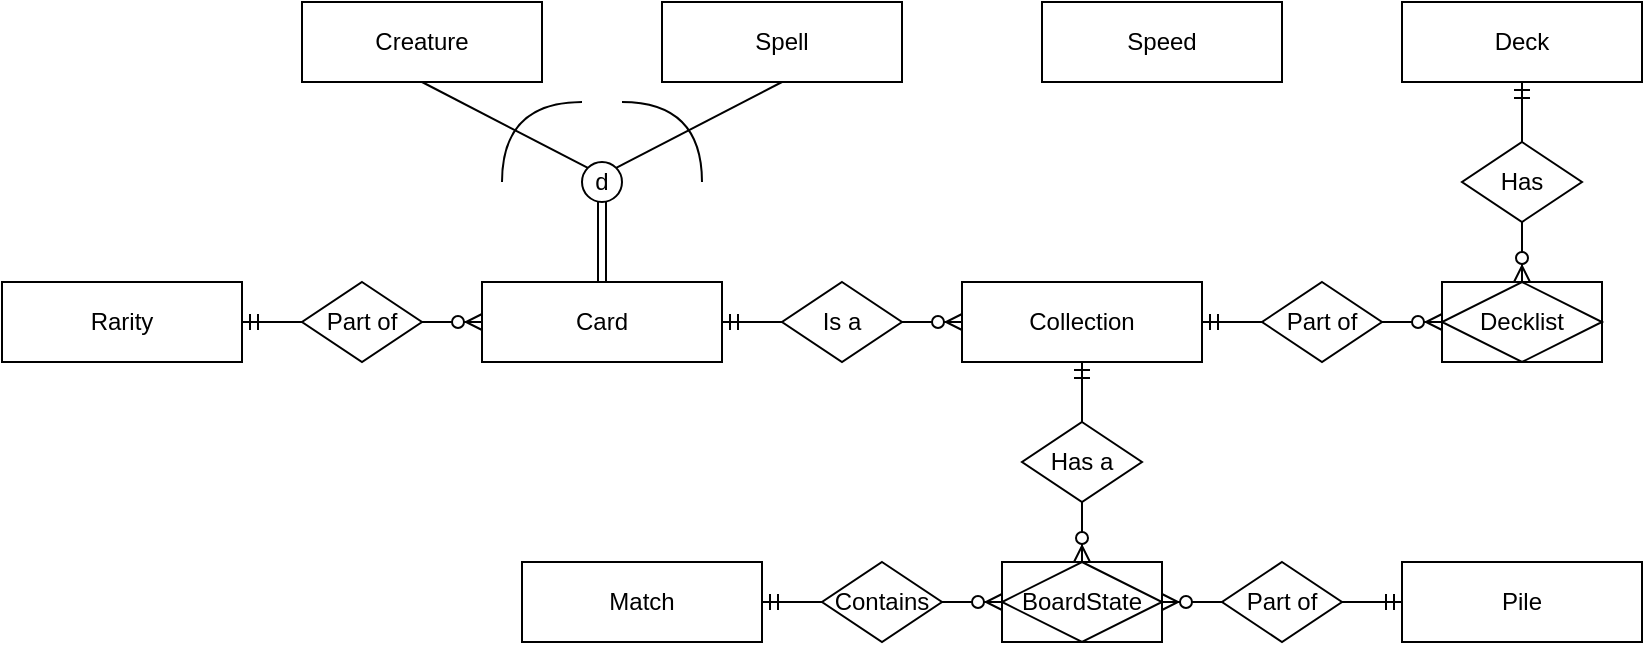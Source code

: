 <mxfile version="26.0.11">
  <diagram name="Page-1" id="t7bRSFVgK8PCdRSUCOVL">
    <mxGraphModel dx="1157" dy="657" grid="1" gridSize="10" guides="1" tooltips="1" connect="1" arrows="1" fold="1" page="1" pageScale="1" pageWidth="850" pageHeight="1100" math="0" shadow="0">
      <root>
        <mxCell id="0" />
        <mxCell id="1" parent="0" />
        <mxCell id="NqXi6xo34VccyUWVhqhI-1" value="Collection" style="whiteSpace=wrap;html=1;align=center;" vertex="1" parent="1">
          <mxGeometry x="520" y="520" width="120" height="40" as="geometry" />
        </mxCell>
        <mxCell id="NqXi6xo34VccyUWVhqhI-3" value="BoardState" style="shape=associativeEntity;whiteSpace=wrap;html=1;align=center;" vertex="1" parent="1">
          <mxGeometry x="540" y="660" width="80" height="40" as="geometry" />
        </mxCell>
        <mxCell id="NqXi6xo34VccyUWVhqhI-4" value="Card" style="whiteSpace=wrap;html=1;align=center;" vertex="1" parent="1">
          <mxGeometry x="280" y="520" width="120" height="40" as="geometry" />
        </mxCell>
        <mxCell id="NqXi6xo34VccyUWVhqhI-5" value="Deck" style="whiteSpace=wrap;html=1;align=center;" vertex="1" parent="1">
          <mxGeometry x="740" y="380" width="120" height="40" as="geometry" />
        </mxCell>
        <mxCell id="NqXi6xo34VccyUWVhqhI-6" value="Pile" style="whiteSpace=wrap;html=1;align=center;" vertex="1" parent="1">
          <mxGeometry x="740" y="660" width="120" height="40" as="geometry" />
        </mxCell>
        <mxCell id="NqXi6xo34VccyUWVhqhI-7" value="Rarity" style="whiteSpace=wrap;html=1;align=center;" vertex="1" parent="1">
          <mxGeometry x="40" y="520" width="120" height="40" as="geometry" />
        </mxCell>
        <mxCell id="NqXi6xo34VccyUWVhqhI-9" value="Decklist" style="shape=associativeEntity;whiteSpace=wrap;html=1;align=center;" vertex="1" parent="1">
          <mxGeometry x="760" y="520" width="80" height="40" as="geometry" />
        </mxCell>
        <mxCell id="NqXi6xo34VccyUWVhqhI-11" value="Match" style="whiteSpace=wrap;html=1;align=center;" vertex="1" parent="1">
          <mxGeometry x="300" y="660" width="120" height="40" as="geometry" />
        </mxCell>
        <mxCell id="NqXi6xo34VccyUWVhqhI-16" value="Part of" style="shape=rhombus;perimeter=rhombusPerimeter;whiteSpace=wrap;html=1;align=center;" vertex="1" parent="1">
          <mxGeometry x="670" y="520" width="60" height="40" as="geometry" />
        </mxCell>
        <mxCell id="NqXi6xo34VccyUWVhqhI-32" value="" style="edgeStyle=entityRelationEdgeStyle;fontSize=12;html=1;endArrow=ERzeroToMany;endFill=1;rounded=0;exitX=1;exitY=0.5;exitDx=0;exitDy=0;entryX=0;entryY=0.5;entryDx=0;entryDy=0;" edge="1" parent="1" source="NqXi6xo34VccyUWVhqhI-16" target="NqXi6xo34VccyUWVhqhI-9">
          <mxGeometry width="100" height="100" relative="1" as="geometry">
            <mxPoint x="680" y="650" as="sourcePoint" />
            <mxPoint x="780" y="550" as="targetPoint" />
          </mxGeometry>
        </mxCell>
        <mxCell id="NqXi6xo34VccyUWVhqhI-34" value="Has" style="shape=rhombus;perimeter=rhombusPerimeter;whiteSpace=wrap;html=1;align=center;" vertex="1" parent="1">
          <mxGeometry x="770" y="450" width="60" height="40" as="geometry" />
        </mxCell>
        <mxCell id="NqXi6xo34VccyUWVhqhI-36" value="" style="edgeStyle=orthogonalEdgeStyle;fontSize=12;html=1;endArrow=ERzeroToMany;endFill=1;rounded=0;entryX=0.5;entryY=0;entryDx=0;entryDy=0;exitX=0.5;exitY=1;exitDx=0;exitDy=0;" edge="1" parent="1" source="NqXi6xo34VccyUWVhqhI-34" target="NqXi6xo34VccyUWVhqhI-9">
          <mxGeometry width="100" height="100" relative="1" as="geometry">
            <mxPoint x="800" y="600" as="sourcePoint" />
            <mxPoint x="900" y="610" as="targetPoint" />
          </mxGeometry>
        </mxCell>
        <mxCell id="NqXi6xo34VccyUWVhqhI-37" value="Contains" style="shape=rhombus;perimeter=rhombusPerimeter;whiteSpace=wrap;html=1;align=center;" vertex="1" parent="1">
          <mxGeometry x="450" y="660" width="60" height="40" as="geometry" />
        </mxCell>
        <mxCell id="NqXi6xo34VccyUWVhqhI-38" value="Part of" style="shape=rhombus;perimeter=rhombusPerimeter;whiteSpace=wrap;html=1;align=center;" vertex="1" parent="1">
          <mxGeometry x="650" y="660" width="60" height="40" as="geometry" />
        </mxCell>
        <mxCell id="NqXi6xo34VccyUWVhqhI-39" value="Has a" style="shape=rhombus;perimeter=rhombusPerimeter;whiteSpace=wrap;html=1;align=center;" vertex="1" parent="1">
          <mxGeometry x="550" y="590" width="60" height="40" as="geometry" />
        </mxCell>
        <mxCell id="NqXi6xo34VccyUWVhqhI-40" value="" style="fontSize=12;html=1;endArrow=ERzeroToMany;endFill=1;rounded=0;exitX=0;exitY=0.5;exitDx=0;exitDy=0;" edge="1" parent="1" source="NqXi6xo34VccyUWVhqhI-38">
          <mxGeometry width="100" height="100" relative="1" as="geometry">
            <mxPoint x="660" y="680" as="sourcePoint" />
            <mxPoint x="620" y="680" as="targetPoint" />
          </mxGeometry>
        </mxCell>
        <mxCell id="NqXi6xo34VccyUWVhqhI-41" value="" style="fontSize=12;html=1;endArrow=ERmandOne;rounded=0;entryX=0;entryY=0.5;entryDx=0;entryDy=0;exitX=1;exitY=0.5;exitDx=0;exitDy=0;" edge="1" parent="1" source="NqXi6xo34VccyUWVhqhI-38" target="NqXi6xo34VccyUWVhqhI-6">
          <mxGeometry width="100" height="100" relative="1" as="geometry">
            <mxPoint x="600" y="750" as="sourcePoint" />
            <mxPoint x="700" y="650" as="targetPoint" />
          </mxGeometry>
        </mxCell>
        <mxCell id="NqXi6xo34VccyUWVhqhI-44" value="" style="edgeStyle=entityRelationEdgeStyle;fontSize=12;html=1;endArrow=ERzeroToMany;endFill=1;rounded=0;entryX=0;entryY=0.5;entryDx=0;entryDy=0;exitX=1;exitY=0.5;exitDx=0;exitDy=0;endSize=6;jumpSize=5;strokeColor=default;arcSize=10;" edge="1" parent="1" source="NqXi6xo34VccyUWVhqhI-37" target="NqXi6xo34VccyUWVhqhI-3">
          <mxGeometry width="100" height="100" relative="1" as="geometry">
            <mxPoint x="430" y="780" as="sourcePoint" />
            <mxPoint x="530" y="680" as="targetPoint" />
            <Array as="points">
              <mxPoint x="470" y="680" />
            </Array>
          </mxGeometry>
        </mxCell>
        <mxCell id="NqXi6xo34VccyUWVhqhI-46" value="" style="edgeStyle=entityRelationEdgeStyle;fontSize=12;html=1;endArrow=ERmandOne;rounded=0;entryX=1;entryY=0.5;entryDx=0;entryDy=0;exitX=0;exitY=0.5;exitDx=0;exitDy=0;" edge="1" parent="1" source="NqXi6xo34VccyUWVhqhI-37" target="NqXi6xo34VccyUWVhqhI-11">
          <mxGeometry width="100" height="100" relative="1" as="geometry">
            <mxPoint x="360" y="810" as="sourcePoint" />
            <mxPoint x="460" y="710" as="targetPoint" />
          </mxGeometry>
        </mxCell>
        <mxCell id="NqXi6xo34VccyUWVhqhI-58" value="" style="edgeStyle=orthogonalEdgeStyle;fontSize=12;html=1;endArrow=ERzeroToMany;endFill=1;rounded=0;entryX=0.5;entryY=0;entryDx=0;entryDy=0;exitX=0.5;exitY=1;exitDx=0;exitDy=0;" edge="1" parent="1" source="NqXi6xo34VccyUWVhqhI-39" target="NqXi6xo34VccyUWVhqhI-3">
          <mxGeometry width="100" height="100" relative="1" as="geometry">
            <mxPoint x="490" y="730" as="sourcePoint" />
            <mxPoint x="590" y="630" as="targetPoint" />
          </mxGeometry>
        </mxCell>
        <mxCell id="NqXi6xo34VccyUWVhqhI-59" value="" style="edgeStyle=orthogonalEdgeStyle;fontSize=12;html=1;endArrow=ERmandOne;rounded=0;entryX=0.5;entryY=1;entryDx=0;entryDy=0;exitX=0.5;exitY=0;exitDx=0;exitDy=0;" edge="1" parent="1" source="NqXi6xo34VccyUWVhqhI-39" target="NqXi6xo34VccyUWVhqhI-1">
          <mxGeometry width="100" height="100" relative="1" as="geometry">
            <mxPoint x="490" y="700" as="sourcePoint" />
            <mxPoint x="590" y="600" as="targetPoint" />
          </mxGeometry>
        </mxCell>
        <mxCell id="NqXi6xo34VccyUWVhqhI-61" value="" style="edgeStyle=entityRelationEdgeStyle;fontSize=12;html=1;endArrow=ERmandOne;rounded=0;entryX=1;entryY=0.5;entryDx=0;entryDy=0;exitX=0;exitY=0.5;exitDx=0;exitDy=0;" edge="1" parent="1" source="NqXi6xo34VccyUWVhqhI-16" target="NqXi6xo34VccyUWVhqhI-1">
          <mxGeometry width="100" height="100" relative="1" as="geometry">
            <mxPoint x="520" y="620" as="sourcePoint" />
            <mxPoint x="620" y="520" as="targetPoint" />
          </mxGeometry>
        </mxCell>
        <mxCell id="NqXi6xo34VccyUWVhqhI-67" value="" style="edgeStyle=orthogonalEdgeStyle;fontSize=12;html=1;endArrow=ERmandOne;rounded=0;entryX=0.5;entryY=1;entryDx=0;entryDy=0;exitX=0.5;exitY=0;exitDx=0;exitDy=0;" edge="1" parent="1" source="NqXi6xo34VccyUWVhqhI-34" target="NqXi6xo34VccyUWVhqhI-5">
          <mxGeometry width="100" height="100" relative="1" as="geometry">
            <mxPoint x="600" y="570" as="sourcePoint" />
            <mxPoint x="700" y="470" as="targetPoint" />
          </mxGeometry>
        </mxCell>
        <mxCell id="NqXi6xo34VccyUWVhqhI-68" value="Part of" style="shape=rhombus;perimeter=rhombusPerimeter;whiteSpace=wrap;html=1;align=center;" vertex="1" parent="1">
          <mxGeometry x="190" y="520" width="60" height="40" as="geometry" />
        </mxCell>
        <mxCell id="NqXi6xo34VccyUWVhqhI-69" value="Is a" style="shape=rhombus;perimeter=rhombusPerimeter;whiteSpace=wrap;html=1;align=center;" vertex="1" parent="1">
          <mxGeometry x="430" y="520" width="60" height="40" as="geometry" />
        </mxCell>
        <mxCell id="NqXi6xo34VccyUWVhqhI-71" value="" style="edgeStyle=entityRelationEdgeStyle;fontSize=12;html=1;endArrow=ERzeroToMany;endFill=1;rounded=0;entryX=0;entryY=0.5;entryDx=0;entryDy=0;exitX=1;exitY=0.5;exitDx=0;exitDy=0;" edge="1" parent="1" source="NqXi6xo34VccyUWVhqhI-69" target="NqXi6xo34VccyUWVhqhI-1">
          <mxGeometry width="100" height="100" relative="1" as="geometry">
            <mxPoint x="390" y="630" as="sourcePoint" />
            <mxPoint x="490" y="530" as="targetPoint" />
          </mxGeometry>
        </mxCell>
        <mxCell id="NqXi6xo34VccyUWVhqhI-72" value="" style="edgeStyle=entityRelationEdgeStyle;fontSize=12;html=1;endArrow=ERmandOne;rounded=0;entryX=1;entryY=0.5;entryDx=0;entryDy=0;exitX=0;exitY=0.5;exitDx=0;exitDy=0;" edge="1" parent="1" source="NqXi6xo34VccyUWVhqhI-69" target="NqXi6xo34VccyUWVhqhI-4">
          <mxGeometry width="100" height="100" relative="1" as="geometry">
            <mxPoint x="390" y="630" as="sourcePoint" />
            <mxPoint x="490" y="530" as="targetPoint" />
          </mxGeometry>
        </mxCell>
        <mxCell id="NqXi6xo34VccyUWVhqhI-73" value="" style="edgeStyle=entityRelationEdgeStyle;fontSize=12;html=1;endArrow=ERzeroToMany;endFill=1;rounded=0;entryX=0;entryY=0.5;entryDx=0;entryDy=0;exitX=1;exitY=0.5;exitDx=0;exitDy=0;" edge="1" parent="1" source="NqXi6xo34VccyUWVhqhI-68" target="NqXi6xo34VccyUWVhqhI-4">
          <mxGeometry width="100" height="100" relative="1" as="geometry">
            <mxPoint x="130" y="630" as="sourcePoint" />
            <mxPoint x="230" y="530" as="targetPoint" />
          </mxGeometry>
        </mxCell>
        <mxCell id="NqXi6xo34VccyUWVhqhI-75" value="" style="edgeStyle=entityRelationEdgeStyle;fontSize=12;html=1;endArrow=ERmandOne;rounded=0;entryX=1;entryY=0.5;entryDx=0;entryDy=0;exitX=0;exitY=0.5;exitDx=0;exitDy=0;" edge="1" parent="1" source="NqXi6xo34VccyUWVhqhI-68" target="NqXi6xo34VccyUWVhqhI-7">
          <mxGeometry width="100" height="100" relative="1" as="geometry">
            <mxPoint x="130" y="630" as="sourcePoint" />
            <mxPoint x="230" y="530" as="targetPoint" />
          </mxGeometry>
        </mxCell>
        <mxCell id="NqXi6xo34VccyUWVhqhI-78" value="Spell" style="whiteSpace=wrap;html=1;align=center;" vertex="1" parent="1">
          <mxGeometry x="370" y="380" width="120" height="40" as="geometry" />
        </mxCell>
        <mxCell id="NqXi6xo34VccyUWVhqhI-79" value="Creature" style="whiteSpace=wrap;html=1;align=center;" vertex="1" parent="1">
          <mxGeometry x="190" y="380" width="120" height="40" as="geometry" />
        </mxCell>
        <mxCell id="NqXi6xo34VccyUWVhqhI-80" value="Speed" style="whiteSpace=wrap;html=1;align=center;" vertex="1" parent="1">
          <mxGeometry x="560" y="380" width="120" height="40" as="geometry" />
        </mxCell>
        <mxCell id="NqXi6xo34VccyUWVhqhI-81" value="d" style="ellipse;whiteSpace=wrap;html=1;align=center;" vertex="1" parent="1">
          <mxGeometry x="330" y="460" width="20" height="20" as="geometry" />
        </mxCell>
        <mxCell id="NqXi6xo34VccyUWVhqhI-83" value="" style="shape=link;html=1;rounded=0;exitX=0.5;exitY=1;exitDx=0;exitDy=0;entryX=0.5;entryY=0;entryDx=0;entryDy=0;" edge="1" parent="1" source="NqXi6xo34VccyUWVhqhI-81" target="NqXi6xo34VccyUWVhqhI-4">
          <mxGeometry relative="1" as="geometry">
            <mxPoint x="300" y="460" as="sourcePoint" />
            <mxPoint x="310" y="510" as="targetPoint" />
          </mxGeometry>
        </mxCell>
        <mxCell id="NqXi6xo34VccyUWVhqhI-86" value="" style="endArrow=none;html=1;rounded=0;exitX=0.5;exitY=1;exitDx=0;exitDy=0;entryX=0;entryY=0;entryDx=0;entryDy=0;" edge="1" parent="1" source="NqXi6xo34VccyUWVhqhI-79" target="NqXi6xo34VccyUWVhqhI-81">
          <mxGeometry relative="1" as="geometry">
            <mxPoint x="310" y="520" as="sourcePoint" />
            <mxPoint x="310" y="470" as="targetPoint" />
          </mxGeometry>
        </mxCell>
        <mxCell id="NqXi6xo34VccyUWVhqhI-87" value="" style="endArrow=none;html=1;rounded=0;entryX=0.5;entryY=1;entryDx=0;entryDy=0;exitX=1;exitY=0;exitDx=0;exitDy=0;" edge="1" parent="1" source="NqXi6xo34VccyUWVhqhI-81" target="NqXi6xo34VccyUWVhqhI-78">
          <mxGeometry relative="1" as="geometry">
            <mxPoint x="290" y="530" as="sourcePoint" />
            <mxPoint x="450" y="530" as="targetPoint" />
          </mxGeometry>
        </mxCell>
        <mxCell id="NqXi6xo34VccyUWVhqhI-90" value="" style="endArrow=none;html=1;rounded=0;edgeStyle=orthogonalEdgeStyle;curved=1;" edge="1" parent="1">
          <mxGeometry width="50" height="50" relative="1" as="geometry">
            <mxPoint x="290" y="470" as="sourcePoint" />
            <mxPoint x="330" y="430" as="targetPoint" />
            <Array as="points">
              <mxPoint x="290" y="430" />
            </Array>
          </mxGeometry>
        </mxCell>
        <mxCell id="NqXi6xo34VccyUWVhqhI-91" value="" style="endArrow=none;html=1;rounded=0;edgeStyle=orthogonalEdgeStyle;curved=1;" edge="1" parent="1">
          <mxGeometry width="50" height="50" relative="1" as="geometry">
            <mxPoint x="390" y="470" as="sourcePoint" />
            <mxPoint x="350" y="430" as="targetPoint" />
            <Array as="points">
              <mxPoint x="390" y="430" />
            </Array>
          </mxGeometry>
        </mxCell>
      </root>
    </mxGraphModel>
  </diagram>
</mxfile>
